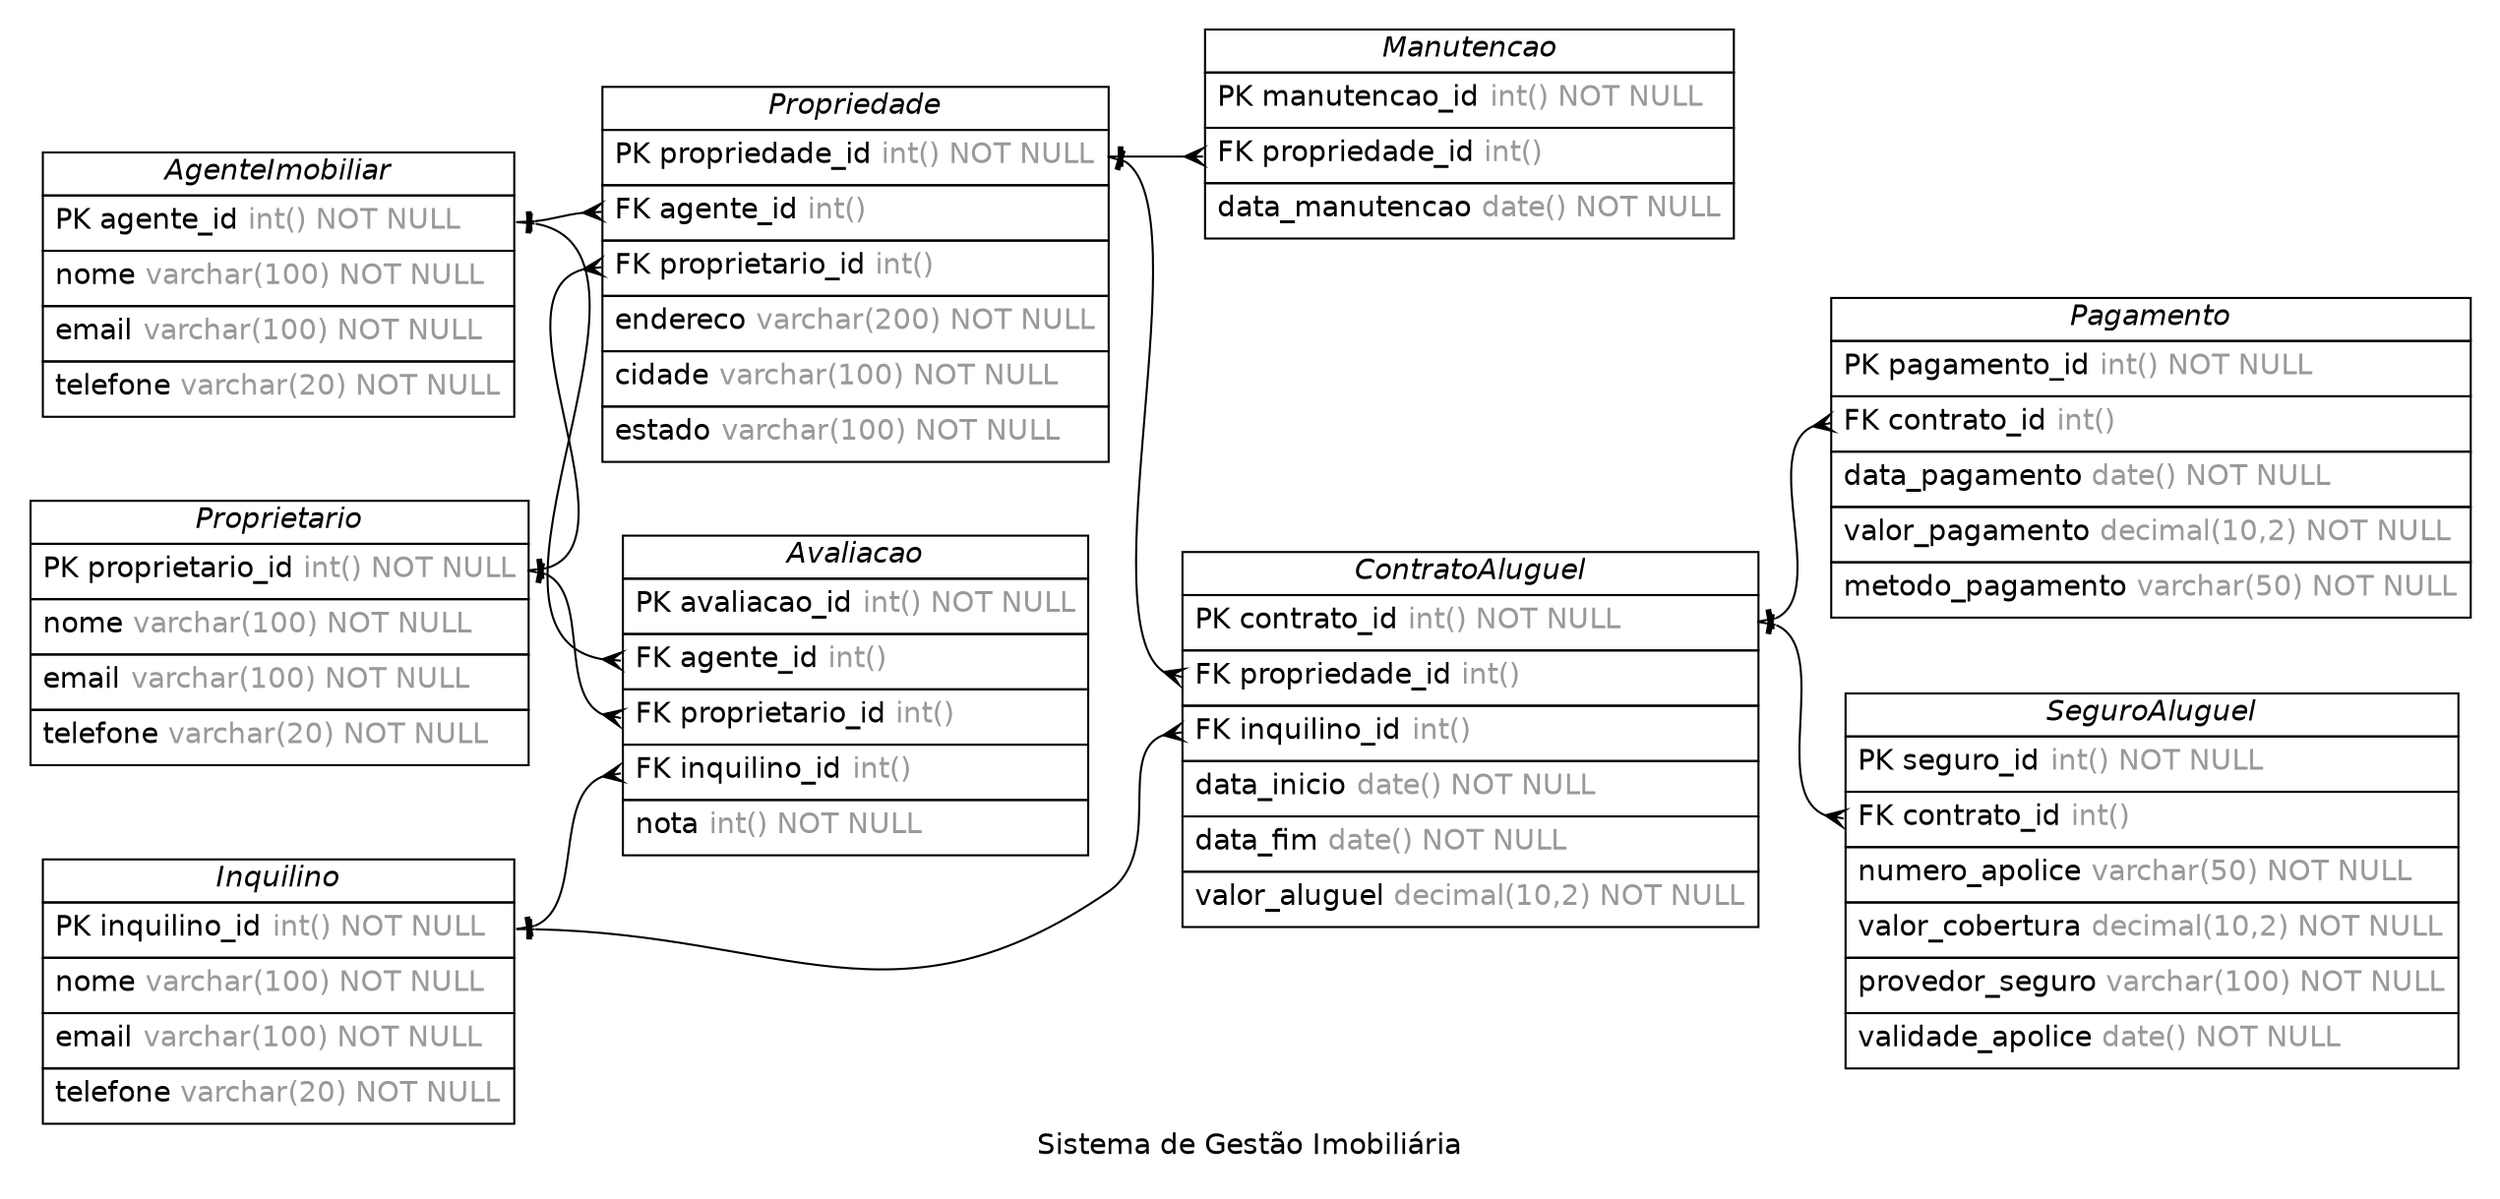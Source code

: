 /* created with ERDot < https://github.com/ehne/ERDot > */
digraph G {
    graph [
        nodesep=0.5;
        rankdir="LR";
        concentrate=true;
        splines="spline";
        fontname="Helvetica";
        pad="0.2,0.2",
        label="Sistema de Gestão Imobiliária",
        
    ];
    
    node [shape=plain, fontname="Helvetica"];
    edge [
        dir=both,
        fontsize=12,
        arrowsize=0.9,
        penwidth=1.0,
        labelangle=32,
        labeldistance=1.8,
        fontname="Helvetica"
    ];
    
    "AgenteImobiliar" [ label=<
        <table border="0" cellborder="1" cellspacing="0" >
        <tr><td><i>AgenteImobiliar</i></td></tr>
        <tr><td port="agente_id" align="left" cellpadding="5">PK agente_id <font color="grey60">int() NOT NULL</font></td></tr>
        <tr><td port="nome" align="left" cellpadding="5">nome <font color="grey60">varchar(100) NOT NULL</font></td></tr>
        <tr><td port="email" align="left" cellpadding="5">email <font color="grey60">varchar(100) NOT NULL</font></td></tr>
        <tr><td port="telefone" align="left" cellpadding="5">telefone <font color="grey60">varchar(20) NOT NULL</font></td></tr>
    </table>>];
    "Proprietario" [ label=<
        <table border="0" cellborder="1" cellspacing="0" >
        <tr><td><i>Proprietario</i></td></tr>
        <tr><td port="proprietario_id" align="left" cellpadding="5">PK proprietario_id <font color="grey60">int() NOT NULL</font></td></tr>
        <tr><td port="nome" align="left" cellpadding="5">nome <font color="grey60">varchar(100) NOT NULL</font></td></tr>
        <tr><td port="email" align="left" cellpadding="5">email <font color="grey60">varchar(100) NOT NULL</font></td></tr>
        <tr><td port="telefone" align="left" cellpadding="5">telefone <font color="grey60">varchar(20) NOT NULL</font></td></tr>
    </table>>];
    "Inquilino" [ label=<
        <table border="0" cellborder="1" cellspacing="0" >
        <tr><td><i>Inquilino</i></td></tr>
        <tr><td port="inquilino_id" align="left" cellpadding="5">PK inquilino_id <font color="grey60">int() NOT NULL</font></td></tr>
        <tr><td port="nome" align="left" cellpadding="5">nome <font color="grey60">varchar(100) NOT NULL</font></td></tr>
        <tr><td port="email" align="left" cellpadding="5">email <font color="grey60">varchar(100) NOT NULL</font></td></tr>
        <tr><td port="telefone" align="left" cellpadding="5">telefone <font color="grey60">varchar(20) NOT NULL</font></td></tr>
    </table>>];
    "Propriedade" [ label=<
        <table border="0" cellborder="1" cellspacing="0" >
        <tr><td><i>Propriedade</i></td></tr>
        <tr><td port="propriedade_id" align="left" cellpadding="5">PK propriedade_id <font color="grey60">int() NOT NULL</font></td></tr>
        <tr><td port="agente_id" align="left" cellpadding="5">FK agente_id <font color="grey60">int()</font></td></tr>
        <tr><td port="proprietario_id" align="left" cellpadding="5">FK proprietario_id <font color="grey60">int()</font></td></tr>
        <tr><td port="endereco" align="left" cellpadding="5">endereco <font color="grey60">varchar(200) NOT NULL</font></td></tr>
        <tr><td port="cidade" align="left" cellpadding="5">cidade <font color="grey60">varchar(100) NOT NULL</font></td></tr>
        <tr><td port="estado" align="left" cellpadding="5">estado <font color="grey60">varchar(100) NOT NULL</font></td></tr>
    </table>>];
    "ContratoAluguel" [ label=<
        <table border="0" cellborder="1" cellspacing="0" >
        <tr><td><i>ContratoAluguel</i></td></tr>
        <tr><td port="contrato_id" align="left" cellpadding="5">PK contrato_id <font color="grey60">int() NOT NULL</font></td></tr>
        <tr><td port="propriedade_id" align="left" cellpadding="5">FK propriedade_id <font color="grey60">int()</font></td></tr>
        <tr><td port="inquilino_id" align="left" cellpadding="5">FK inquilino_id <font color="grey60">int()</font></td></tr>
        <tr><td port="data_inicio" align="left" cellpadding="5">data_inicio <font color="grey60">date() NOT NULL</font></td></tr>
        <tr><td port="data_fim" align="left" cellpadding="5">data_fim <font color="grey60">date() NOT NULL</font></td></tr>
        <tr><td port="valor_aluguel" align="left" cellpadding="5">valor_aluguel <font color="grey60">decimal(10,2) NOT NULL</font></td></tr>
    </table>>];
    "Pagamento" [ label=<
        <table border="0" cellborder="1" cellspacing="0" >
        <tr><td><i>Pagamento</i></td></tr>
        <tr><td port="pagamento_id" align="left" cellpadding="5">PK pagamento_id <font color="grey60">int() NOT NULL</font></td></tr>
        <tr><td port="contrato_id" align="left" cellpadding="5">FK contrato_id <font color="grey60">int()</font></td></tr>
        <tr><td port="data_pagamento" align="left" cellpadding="5">data_pagamento <font color="grey60">date() NOT NULL</font></td></tr>
        <tr><td port="valor_pagamento" align="left" cellpadding="5">valor_pagamento <font color="grey60">decimal(10,2) NOT NULL</font></td></tr>
        <tr><td port="metodo_pagamento" align="left" cellpadding="5">metodo_pagamento <font color="grey60">varchar(50) NOT NULL</font></td></tr>
    </table>>];
    "Manutencao" [ label=<
        <table border="0" cellborder="1" cellspacing="0" >
        <tr><td><i>Manutencao</i></td></tr>
        <tr><td port="manutencao_id" align="left" cellpadding="5">PK manutencao_id <font color="grey60">int() NOT NULL</font></td></tr>
        <tr><td port="propriedade_id" align="left" cellpadding="5">FK propriedade_id <font color="grey60">int()</font></td></tr>
        <tr><td port="data_manutencao" align="left" cellpadding="5">data_manutencao <font color="grey60">date() NOT NULL</font></td></tr>
    </table>>];
    "Avaliacao" [ label=<
        <table border="0" cellborder="1" cellspacing="0" >
        <tr><td><i>Avaliacao</i></td></tr>
        <tr><td port="avaliacao_id" align="left" cellpadding="5">PK avaliacao_id <font color="grey60">int() NOT NULL</font></td></tr>
        <tr><td port="agente_id" align="left" cellpadding="5">FK agente_id <font color="grey60">int()</font></td></tr>
        <tr><td port="proprietario_id" align="left" cellpadding="5">FK proprietario_id <font color="grey60">int()</font></td></tr>
        <tr><td port="inquilino_id" align="left" cellpadding="5">FK inquilino_id <font color="grey60">int()</font></td></tr>
        <tr><td port="nota" align="left" cellpadding="5">nota <font color="grey60">int() NOT NULL</font></td></tr>
    </table>>];
    "SeguroAluguel" [ label=<
        <table border="0" cellborder="1" cellspacing="0" >
        <tr><td><i>SeguroAluguel</i></td></tr>
        <tr><td port="seguro_id" align="left" cellpadding="5">PK seguro_id <font color="grey60">int() NOT NULL</font></td></tr>
        <tr><td port="contrato_id" align="left" cellpadding="5">FK contrato_id <font color="grey60">int()</font></td></tr>
        <tr><td port="numero_apolice" align="left" cellpadding="5">numero_apolice <font color="grey60">varchar(50) NOT NULL</font></td></tr>
        <tr><td port="valor_cobertura" align="left" cellpadding="5">valor_cobertura <font color="grey60">decimal(10,2) NOT NULL</font></td></tr>
        <tr><td port="provedor_seguro" align="left" cellpadding="5">provedor_seguro <font color="grey60">varchar(100) NOT NULL</font></td></tr>
        <tr><td port="validade_apolice" align="left" cellpadding="5">validade_apolice <font color="grey60">date() NOT NULL</font></td></tr>
    </table>>];

    
    "AgenteImobiliar":"agente_id"->"Propriedade":"agente_id" [
        arrowhead=ocrow,

        arrowtail=noneotee,
    ];

    
    "Proprietario":"proprietario_id"->"Propriedade":"proprietario_id" [
        arrowhead=ocrow,

        arrowtail=noneotee,
    ];

    
    "Inquilino":"inquilino_id"->"ContratoAluguel":"inquilino_id" [
        arrowhead=ocrow,

        arrowtail=noneotee,
    ];

    
    "Propriedade":"propriedade_id"->"ContratoAluguel":"propriedade_id" [
        arrowhead=ocrow,

        arrowtail=noneotee,
    ];

    
    "ContratoAluguel":"contrato_id"->"Pagamento":"contrato_id" [
        arrowhead=ocrow,

        arrowtail=noneotee,
    ];

    
    "Propriedade":"propriedade_id"->"Manutencao":"propriedade_id" [
        arrowhead=ocrow,

        arrowtail=noneotee,
    ];

    
    "AgenteImobiliar":"agente_id"->"Avaliacao":"agente_id" [
        arrowhead=ocrow,

        arrowtail=noneotee,
    ];

    
    "Proprietario":"proprietario_id"->"Avaliacao":"proprietario_id" [
        arrowhead=ocrow,

        arrowtail=noneotee,
    ];

    
    "Inquilino":"inquilino_id"->"Avaliacao":"inquilino_id" [
        arrowhead=ocrow,

        arrowtail=noneotee,
    ];

    
    "ContratoAluguel":"contrato_id"->"SeguroAluguel":"contrato_id" [
        arrowhead=ocrow,

        arrowtail=noneotee,
    ];



    

}
